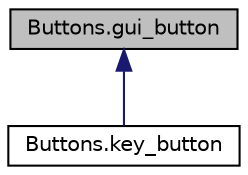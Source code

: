 digraph "Buttons.gui_button"
{
  edge [fontname="Helvetica",fontsize="10",labelfontname="Helvetica",labelfontsize="10"];
  node [fontname="Helvetica",fontsize="10",shape=record];
  Node0 [label="Buttons.gui_button",height=0.2,width=0.4,color="black", fillcolor="grey75", style="filled", fontcolor="black"];
  Node0 -> Node1 [dir="back",color="midnightblue",fontsize="10",style="solid"];
  Node1 [label="Buttons.key_button",height=0.2,width=0.4,color="black", fillcolor="white", style="filled",URL="$class_buttons_1_1key__button.html"];
}
